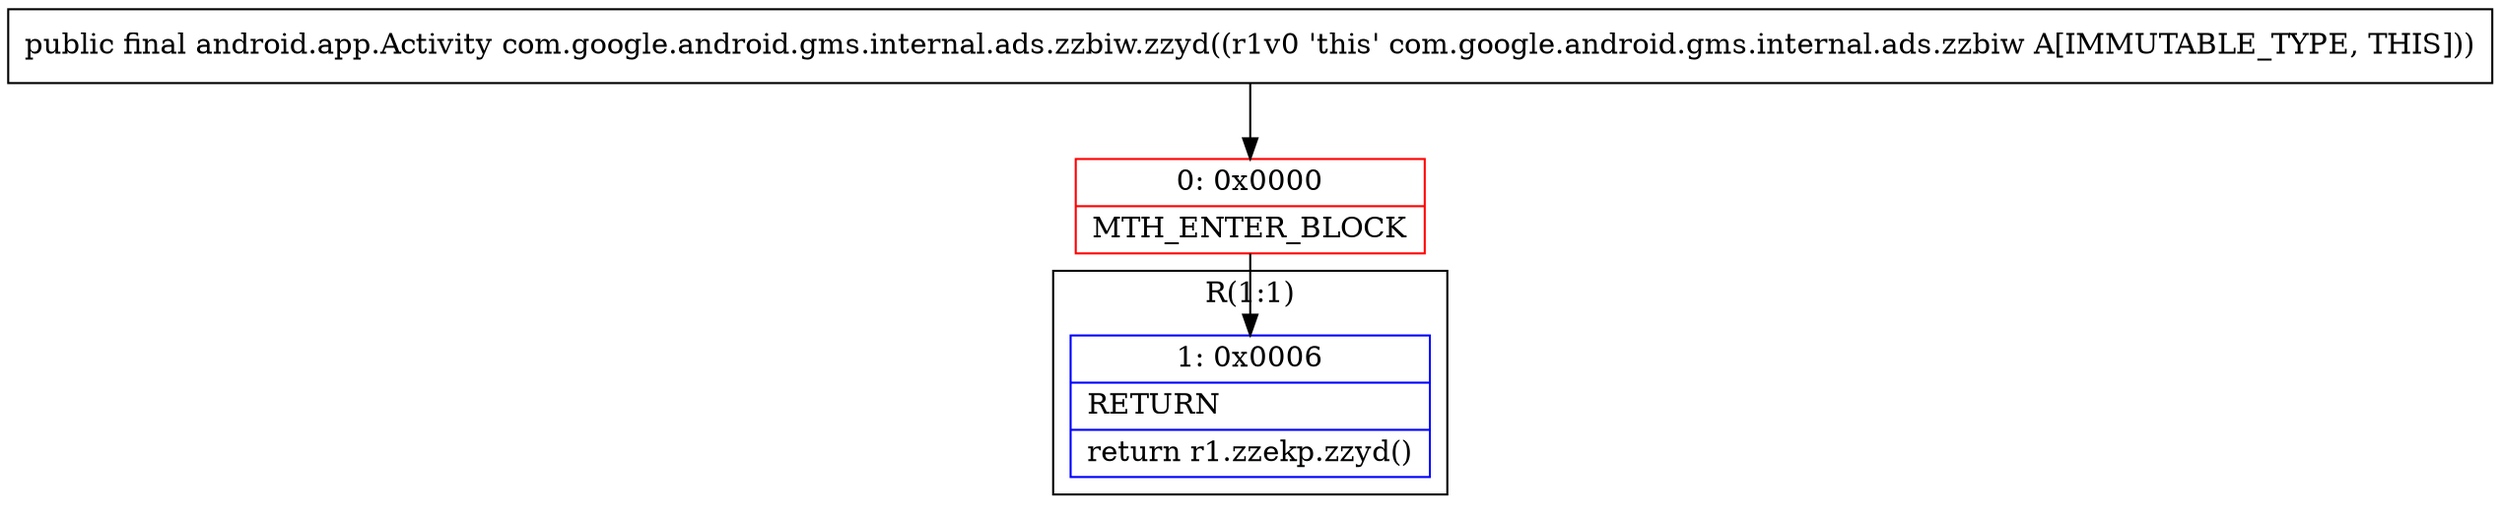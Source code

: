 digraph "CFG forcom.google.android.gms.internal.ads.zzbiw.zzyd()Landroid\/app\/Activity;" {
subgraph cluster_Region_1667920957 {
label = "R(1:1)";
node [shape=record,color=blue];
Node_1 [shape=record,label="{1\:\ 0x0006|RETURN\l|return r1.zzekp.zzyd()\l}"];
}
Node_0 [shape=record,color=red,label="{0\:\ 0x0000|MTH_ENTER_BLOCK\l}"];
MethodNode[shape=record,label="{public final android.app.Activity com.google.android.gms.internal.ads.zzbiw.zzyd((r1v0 'this' com.google.android.gms.internal.ads.zzbiw A[IMMUTABLE_TYPE, THIS])) }"];
MethodNode -> Node_0;
Node_0 -> Node_1;
}

